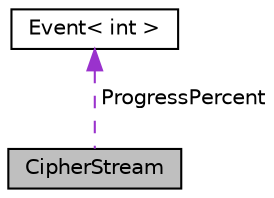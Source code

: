 digraph "CipherStream"
{
 // LATEX_PDF_SIZE
  edge [fontname="Helvetica",fontsize="10",labelfontname="Helvetica",labelfontsize="10"];
  node [fontname="Helvetica",fontsize="10",shape=record];
  Node1 [label="CipherStream",height=0.2,width=0.4,color="black", fillcolor="grey75", style="filled", fontcolor="black",tooltip="Used to wrap a streaming transformation."];
  Node2 -> Node1 [dir="back",color="darkorchid3",fontsize="10",style="dashed",label=" ProgressPercent" ,fontname="Helvetica"];
  Node2 [label="Event\< int \>",height=0.2,width=0.4,color="black", fillcolor="white", style="filled",URL="$class_event.html",tooltip=" "];
}
